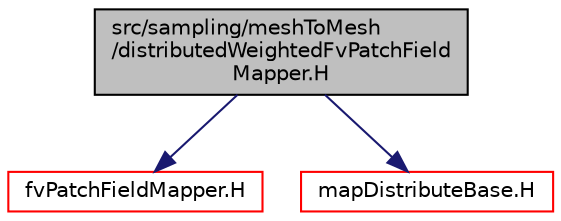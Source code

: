 digraph "src/sampling/meshToMesh/distributedWeightedFvPatchFieldMapper.H"
{
  bgcolor="transparent";
  edge [fontname="Helvetica",fontsize="10",labelfontname="Helvetica",labelfontsize="10"];
  node [fontname="Helvetica",fontsize="10",shape=record];
  Node0 [label="src/sampling/meshToMesh\l/distributedWeightedFvPatchField\lMapper.H",height=0.2,width=0.4,color="black", fillcolor="grey75", style="filled", fontcolor="black"];
  Node0 -> Node1 [color="midnightblue",fontsize="10",style="solid",fontname="Helvetica"];
  Node1 [label="fvPatchFieldMapper.H",height=0.2,width=0.4,color="red",URL="$a02630.html"];
  Node0 -> Node117 [color="midnightblue",fontsize="10",style="solid",fontname="Helvetica"];
  Node117 [label="mapDistributeBase.H",height=0.2,width=0.4,color="red",URL="$a12341.html"];
}

